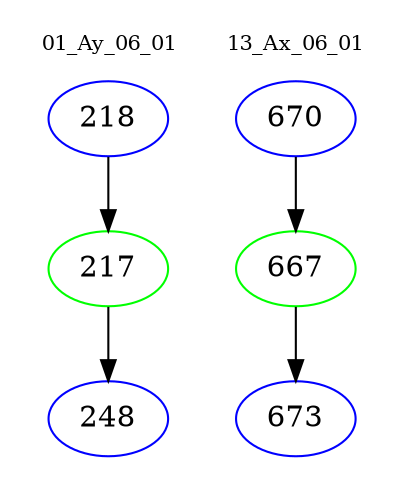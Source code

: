 digraph{
subgraph cluster_0 {
color = white
label = "01_Ay_06_01";
fontsize=10;
T0_218 [label="218", color="blue"]
T0_218 -> T0_217 [color="black"]
T0_217 [label="217", color="green"]
T0_217 -> T0_248 [color="black"]
T0_248 [label="248", color="blue"]
}
subgraph cluster_1 {
color = white
label = "13_Ax_06_01";
fontsize=10;
T1_670 [label="670", color="blue"]
T1_670 -> T1_667 [color="black"]
T1_667 [label="667", color="green"]
T1_667 -> T1_673 [color="black"]
T1_673 [label="673", color="blue"]
}
}

